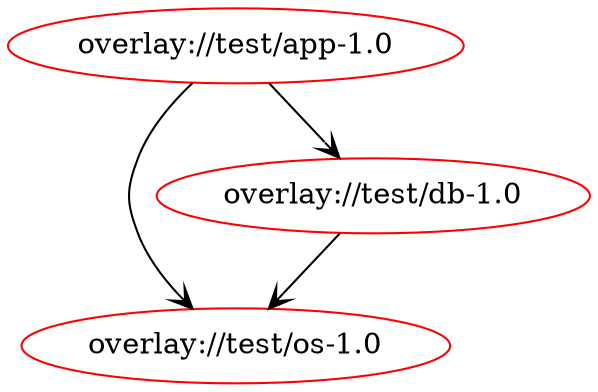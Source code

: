 digraph prolog {

newrank=true;
concentrate=true;
compound=true;
graph [rankdir=TD];#, ranksep=2.5, nodesep=0.2];
edge  [arrowhead=vee];

"overlay://test/app-1.0" [color=red, href="../test/app-1.0-rdepend.svg"];
"overlay://test/app-1.0" -> "overlay://test/os-1.0"
"overlay://test/app-1.0" -> "overlay://test/db-1.0"
"overlay://test/os-1.0" [color=red, href="../test/os-1.0-rdepend.svg"];
"overlay://test/db-1.0" [color=red, href="../test/db-1.0-rdepend.svg"];
"overlay://test/db-1.0" -> "overlay://test/os-1.0"
}
